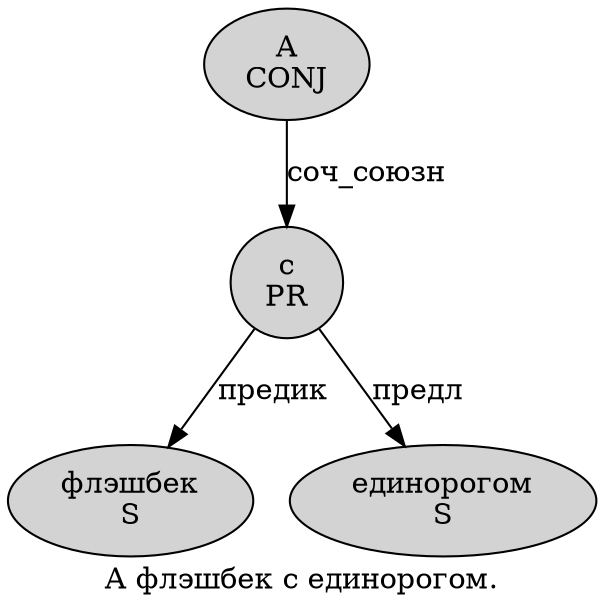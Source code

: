 digraph SENTENCE_2818 {
	graph [label="А флэшбек с единорогом."]
	node [style=filled]
		0 [label="А
CONJ" color="" fillcolor=lightgray penwidth=1 shape=ellipse]
		1 [label="флэшбек
S" color="" fillcolor=lightgray penwidth=1 shape=ellipse]
		2 [label="с
PR" color="" fillcolor=lightgray penwidth=1 shape=ellipse]
		3 [label="единорогом
S" color="" fillcolor=lightgray penwidth=1 shape=ellipse]
			2 -> 1 [label="предик"]
			2 -> 3 [label="предл"]
			0 -> 2 [label="соч_союзн"]
}